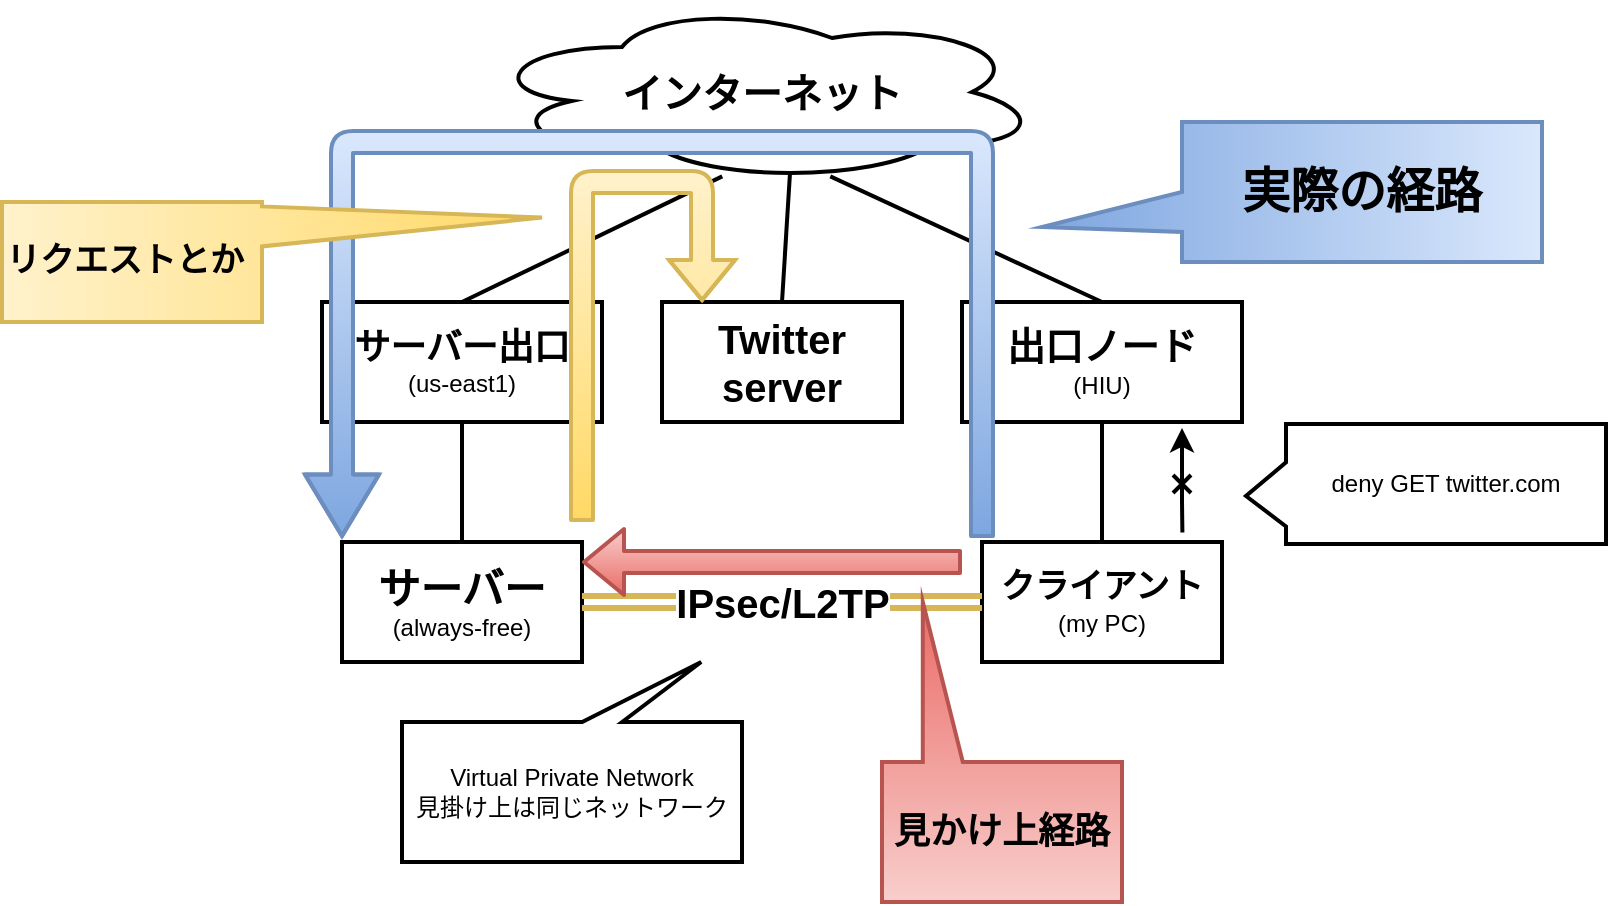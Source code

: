 <mxfile version="14.9.0" type="github">
  <diagram id="vMXatDMKksR-8hQCcmED" name="Page-1">
    <mxGraphModel dx="1099" dy="719" grid="1" gridSize="10" guides="1" tooltips="1" connect="1" arrows="1" fold="1" page="1" pageScale="1" pageWidth="827" pageHeight="1169" math="0" shadow="0">
      <root>
        <mxCell id="0" />
        <mxCell id="1" parent="0" />
        <mxCell id="aOyp_Q3LnuSCx48vsyEH-1" value="&lt;b&gt;&lt;font style=&quot;font-size: 18px&quot;&gt;サーバー出口&lt;/font&gt;&lt;/b&gt;&lt;br&gt;(us-east1)" style="rounded=0;whiteSpace=wrap;html=1;strokeWidth=2;" parent="1" vertex="1">
          <mxGeometry x="200" y="200" width="140" height="60" as="geometry" />
        </mxCell>
        <mxCell id="aOyp_Q3LnuSCx48vsyEH-3" value="&lt;b&gt;&lt;font style=&quot;font-size: 21px&quot;&gt;サーバー&lt;/font&gt;&lt;/b&gt;&lt;br&gt;(always-free)" style="rounded=0;whiteSpace=wrap;html=1;strokeWidth=2;" parent="1" vertex="1">
          <mxGeometry x="210" y="320" width="120" height="60" as="geometry" />
        </mxCell>
        <mxCell id="l2mJPqvnnT8NB2ULo5Gj-1" value="" style="endArrow=none;html=1;exitX=0.5;exitY=1;exitDx=0;exitDy=0;entryX=0.5;entryY=0;entryDx=0;entryDy=0;strokeWidth=2;" parent="1" source="aOyp_Q3LnuSCx48vsyEH-1" target="aOyp_Q3LnuSCx48vsyEH-3" edge="1">
          <mxGeometry width="50" height="50" relative="1" as="geometry">
            <mxPoint x="245" y="250" as="sourcePoint" />
            <mxPoint x="300" y="290" as="targetPoint" />
          </mxGeometry>
        </mxCell>
        <mxCell id="l2mJPqvnnT8NB2ULo5Gj-5" value="&lt;b&gt;&lt;font style=&quot;font-size: 20px&quot;&gt;インターネット&lt;/font&gt;&lt;/b&gt;" style="ellipse;shape=cloud;whiteSpace=wrap;html=1;strokeWidth=2;" parent="1" vertex="1">
          <mxGeometry x="280" y="50" width="280" height="90" as="geometry" />
        </mxCell>
        <mxCell id="l2mJPqvnnT8NB2ULo5Gj-7" value="" style="endArrow=none;html=1;entryX=0.429;entryY=0.969;entryDx=0;entryDy=0;entryPerimeter=0;exitX=0.5;exitY=0;exitDx=0;exitDy=0;strokeWidth=2;" parent="1" source="aOyp_Q3LnuSCx48vsyEH-1" target="l2mJPqvnnT8NB2ULo5Gj-5" edge="1">
          <mxGeometry width="50" height="50" relative="1" as="geometry">
            <mxPoint x="390" y="370" as="sourcePoint" />
            <mxPoint x="440" y="320" as="targetPoint" />
          </mxGeometry>
        </mxCell>
        <mxCell id="l2mJPqvnnT8NB2ULo5Gj-6" value="&lt;b&gt;&lt;font style=&quot;font-size: 19px&quot;&gt;出口ノード&lt;/font&gt;&lt;/b&gt;&lt;br&gt;(HIU)" style="rounded=0;whiteSpace=wrap;html=1;strokeWidth=2;" parent="1" vertex="1">
          <mxGeometry x="520" y="200" width="140" height="60" as="geometry" />
        </mxCell>
        <mxCell id="l2mJPqvnnT8NB2ULo5Gj-8" value="" style="endArrow=none;html=1;entryX=0.622;entryY=0.969;entryDx=0;entryDy=0;entryPerimeter=0;exitX=0.5;exitY=0;exitDx=0;exitDy=0;strokeWidth=2;" parent="1" source="l2mJPqvnnT8NB2ULo5Gj-6" target="l2mJPqvnnT8NB2ULo5Gj-5" edge="1">
          <mxGeometry width="50" height="50" relative="1" as="geometry">
            <mxPoint x="390" y="370" as="sourcePoint" />
            <mxPoint x="440" y="320" as="targetPoint" />
          </mxGeometry>
        </mxCell>
        <mxCell id="l2mJPqvnnT8NB2ULo5Gj-9" value="&lt;b&gt;&lt;font style=&quot;font-size: 17px&quot;&gt;クライアント&lt;/font&gt;&lt;/b&gt;&lt;br&gt;(my PC)" style="rounded=0;whiteSpace=wrap;html=1;strokeWidth=2;" parent="1" vertex="1">
          <mxGeometry x="530" y="320" width="120" height="60" as="geometry" />
        </mxCell>
        <mxCell id="l2mJPqvnnT8NB2ULo5Gj-10" value="" style="endArrow=none;html=1;entryX=0.5;entryY=1;entryDx=0;entryDy=0;strokeWidth=2;" parent="1" source="l2mJPqvnnT8NB2ULo5Gj-9" target="l2mJPqvnnT8NB2ULo5Gj-6" edge="1">
          <mxGeometry width="50" height="50" relative="1" as="geometry">
            <mxPoint x="390" y="370" as="sourcePoint" />
            <mxPoint x="440" y="320" as="targetPoint" />
          </mxGeometry>
        </mxCell>
        <mxCell id="l2mJPqvnnT8NB2ULo5Gj-11" value="&lt;b style=&quot;font-size: 20px&quot;&gt;Twitter&lt;br&gt;server&lt;/b&gt;" style="rounded=0;whiteSpace=wrap;html=1;strokeWidth=2;" parent="1" vertex="1">
          <mxGeometry x="370" y="200" width="120" height="60" as="geometry" />
        </mxCell>
        <mxCell id="l2mJPqvnnT8NB2ULo5Gj-12" value="" style="endArrow=none;html=1;entryX=0.5;entryY=0;entryDx=0;entryDy=0;exitX=0.55;exitY=0.95;exitDx=0;exitDy=0;exitPerimeter=0;strokeWidth=2;" parent="1" source="l2mJPqvnnT8NB2ULo5Gj-5" target="l2mJPqvnnT8NB2ULo5Gj-11" edge="1">
          <mxGeometry width="50" height="50" relative="1" as="geometry">
            <mxPoint x="420" y="180" as="sourcePoint" />
            <mxPoint x="440" y="320" as="targetPoint" />
          </mxGeometry>
        </mxCell>
        <mxCell id="TNFHcOoN56tg1DQ0fnb9-1" value="" style="endArrow=classic;html=1;startArrow=cross;startFill=0;sourcePerimeterSpacing=0;strokeWidth=2;" parent="1" edge="1">
          <mxGeometry width="50" height="50" relative="1" as="geometry">
            <mxPoint x="630" y="300" as="sourcePoint" />
            <mxPoint x="630" y="263" as="targetPoint" />
            <Array as="points" />
          </mxGeometry>
        </mxCell>
        <mxCell id="TNFHcOoN56tg1DQ0fnb9-3" value="" style="curved=1;endArrow=classic;html=1;shape=flexArrow;strokeWidth=2;gradientColor=#7ea6e0;fillColor=#dae8fc;strokeColor=#6c8ebf;endWidth=24;endSize=9.58;" parent="1" edge="1">
          <mxGeometry width="50" height="50" relative="1" as="geometry">
            <mxPoint x="530" y="318" as="sourcePoint" />
            <mxPoint x="210" y="318" as="targetPoint" />
            <Array as="points">
              <mxPoint x="530" y="120" />
              <mxPoint x="210" y="120" />
            </Array>
          </mxGeometry>
        </mxCell>
        <mxCell id="TNFHcOoN56tg1DQ0fnb9-2" value="deny GET twitter.com" style="shape=callout;whiteSpace=wrap;html=1;perimeter=calloutPerimeter;position2=0.6;size=20;position=0.32;flipH=0;flipV=0;direction=south;base=32;strokeWidth=2;" parent="1" vertex="1">
          <mxGeometry x="662" y="261" width="180" height="60" as="geometry" />
        </mxCell>
        <mxCell id="TNFHcOoN56tg1DQ0fnb9-4" value="&lt;b&gt;&lt;font style=&quot;font-size: 20px&quot;&gt;IPsec/L2TP&lt;/font&gt;&lt;/b&gt;" style="endArrow=none;html=1;exitX=1;exitY=0.5;exitDx=0;exitDy=0;entryX=0;entryY=0.5;entryDx=0;entryDy=0;shape=link;strokeWidth=3;gradientColor=#ffd966;fillColor=#fff2cc;strokeColor=#d6b656;shadow=0;" parent="1" source="aOyp_Q3LnuSCx48vsyEH-3" target="l2mJPqvnnT8NB2ULo5Gj-9" edge="1">
          <mxGeometry width="50" height="50" relative="1" as="geometry">
            <mxPoint x="405" y="375" as="sourcePoint" />
            <mxPoint x="455" y="325" as="targetPoint" />
          </mxGeometry>
        </mxCell>
        <mxCell id="TNFHcOoN56tg1DQ0fnb9-7" value="" style="endArrow=none;html=1;shadow=0;sourcePerimeterSpacing=0;strokeWidth=2;exitX=0.835;exitY=-0.079;exitDx=0;exitDy=0;exitPerimeter=0;" parent="1" source="l2mJPqvnnT8NB2ULo5Gj-9" edge="1">
          <mxGeometry width="50" height="50" relative="1" as="geometry">
            <mxPoint x="630" y="316" as="sourcePoint" />
            <mxPoint x="630" y="300" as="targetPoint" />
          </mxGeometry>
        </mxCell>
        <mxCell id="TNFHcOoN56tg1DQ0fnb9-10" value="Virtual Private Network&lt;br&gt;見掛け上は同じネットワーク" style="shape=callout;whiteSpace=wrap;html=1;perimeter=calloutPerimeter;strokeWidth=2;flipH=0;flipV=1;position2=0.88;size=30;position=0.53;" parent="1" vertex="1">
          <mxGeometry x="240" y="380" width="170" height="100" as="geometry" />
        </mxCell>
        <mxCell id="TNFHcOoN56tg1DQ0fnb9-12" value="" style="endArrow=classic;html=1;shadow=0;sourcePerimeterSpacing=0;strokeColor=#b85450;strokeWidth=2;gradientColor=#ea6b66;fillColor=#f8cecc;shape=flexArrow;" parent="1" edge="1">
          <mxGeometry width="50" height="50" relative="1" as="geometry">
            <mxPoint x="520" y="330" as="sourcePoint" />
            <mxPoint x="330" y="330" as="targetPoint" />
          </mxGeometry>
        </mxCell>
        <mxCell id="TNFHcOoN56tg1DQ0fnb9-13" value="&lt;b&gt;&lt;font style=&quot;font-size: 18px&quot;&gt;見かけ上経路&lt;/font&gt;&lt;/b&gt;" style="shape=callout;whiteSpace=wrap;html=1;perimeter=calloutPerimeter;strokeWidth=2;flipV=1;position2=0.17;size=80;position=0.17;base=20;gradientColor=#ea6b66;fillColor=#f8cecc;strokeColor=#b85450;" parent="1" vertex="1">
          <mxGeometry x="480" y="350" width="120" height="150" as="geometry" />
        </mxCell>
        <mxCell id="TNFHcOoN56tg1DQ0fnb9-14" value="&lt;b&gt;&lt;font style=&quot;font-size: 24px&quot;&gt;実際の経路&lt;/font&gt;&lt;/b&gt;" style="shape=callout;whiteSpace=wrap;html=1;perimeter=calloutPerimeter;strokeWidth=2;direction=south;size=70;position=0.5;position2=0.75;gradientColor=#7ea6e0;fillColor=#dae8fc;strokeColor=#6c8ebf;" parent="1" vertex="1">
          <mxGeometry x="560" y="110" width="250" height="70" as="geometry" />
        </mxCell>
        <mxCell id="fUxzzn9hL-PyUkGCDG3P-1" value="" style="shape=flexArrow;endArrow=classic;html=1;entryX=0.167;entryY=0;entryDx=0;entryDy=0;entryPerimeter=0;fillColor=#fff2cc;strokeColor=#d6b656;gradientColor=#ffd966;strokeWidth=2;" edge="1" parent="1" target="l2mJPqvnnT8NB2ULo5Gj-11">
          <mxGeometry width="50" height="50" relative="1" as="geometry">
            <mxPoint x="330" y="310" as="sourcePoint" />
            <mxPoint x="390" y="190" as="targetPoint" />
            <Array as="points">
              <mxPoint x="330" y="140" />
              <mxPoint x="390" y="140" />
            </Array>
          </mxGeometry>
        </mxCell>
        <mxCell id="fUxzzn9hL-PyUkGCDG3P-2" value="&lt;div&gt;&lt;span&gt;リクエストとか&lt;/span&gt;&lt;/div&gt;" style="shape=callout;whiteSpace=wrap;html=1;perimeter=calloutPerimeter;direction=north;size=140;position=0.63;position2=0.87;gradientColor=#ffd966;fillColor=#fff2cc;strokeColor=#d6b656;strokeWidth=2;fontStyle=1;fontSize=17;align=left;" vertex="1" parent="1">
          <mxGeometry x="40" y="150" width="270" height="60" as="geometry" />
        </mxCell>
      </root>
    </mxGraphModel>
  </diagram>
</mxfile>
